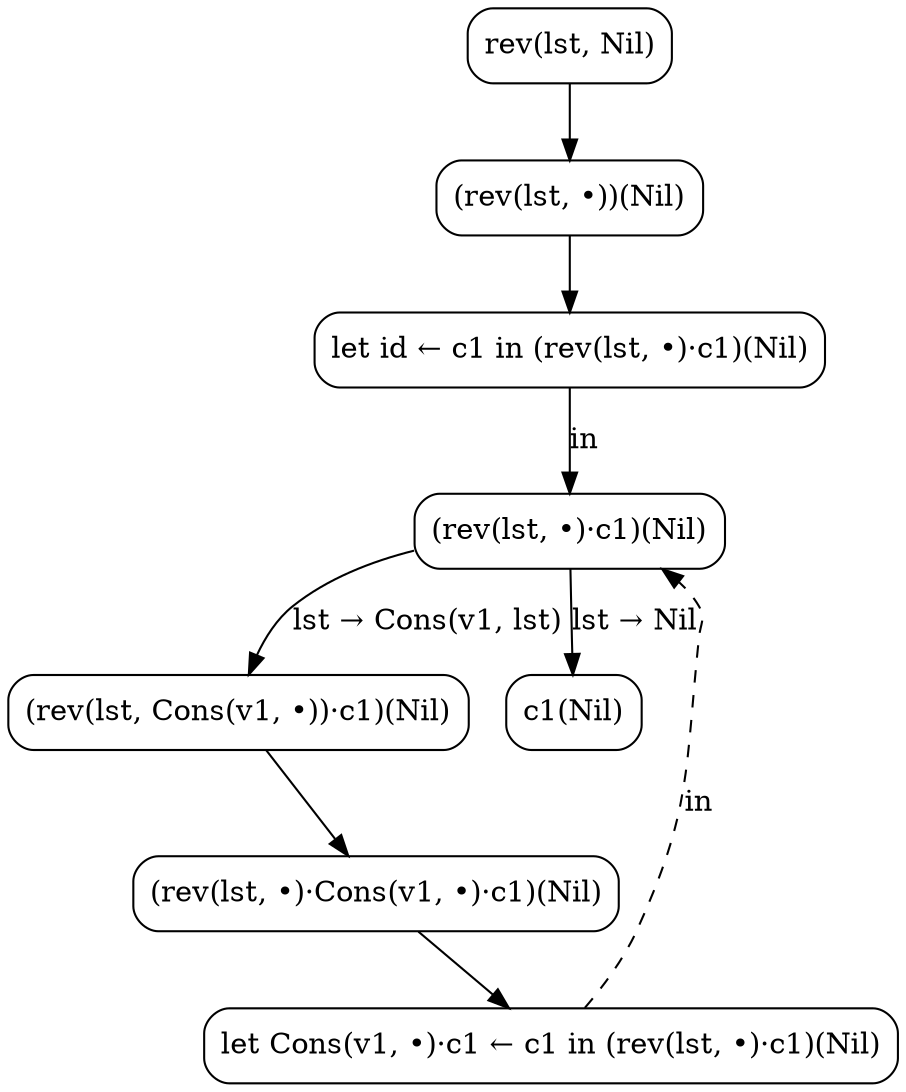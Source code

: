 digraph {
  node [shape=box, style=rounded];

  C0 [label="rev(lst, Nil)"];
  C1 [label="(rev(lst, •))(Nil)"];
  C0 -> C1;
  L1 [label="let id ← c1 in (rev(lst, •)·c1)(Nil)"];
  C1 -> L1;
  G1 [label="(rev(lst, •)·c1)(Nil)"];
  L1 -> G1 [label="in"];
  C2 [label="(rev(lst, Cons(v1, •))·c1)(Nil)"];
  G1 -> C2 [label="lst → Cons(v1, lst)"];
  C3 [label="(rev(lst, •)·Cons(v1, •)·c1)(Nil)"];
  C2 -> C3;
  C4 [label="c1(Nil)"];
  G1 -> C4 [label="lst → Nil"];
  L2 [label="let Cons(v1, •)·c1 ← c1 in (rev(lst, •)·c1)(Nil)"];
  C3 -> L2;
  L2 -> G1 [label="in", style=dashed];
}
